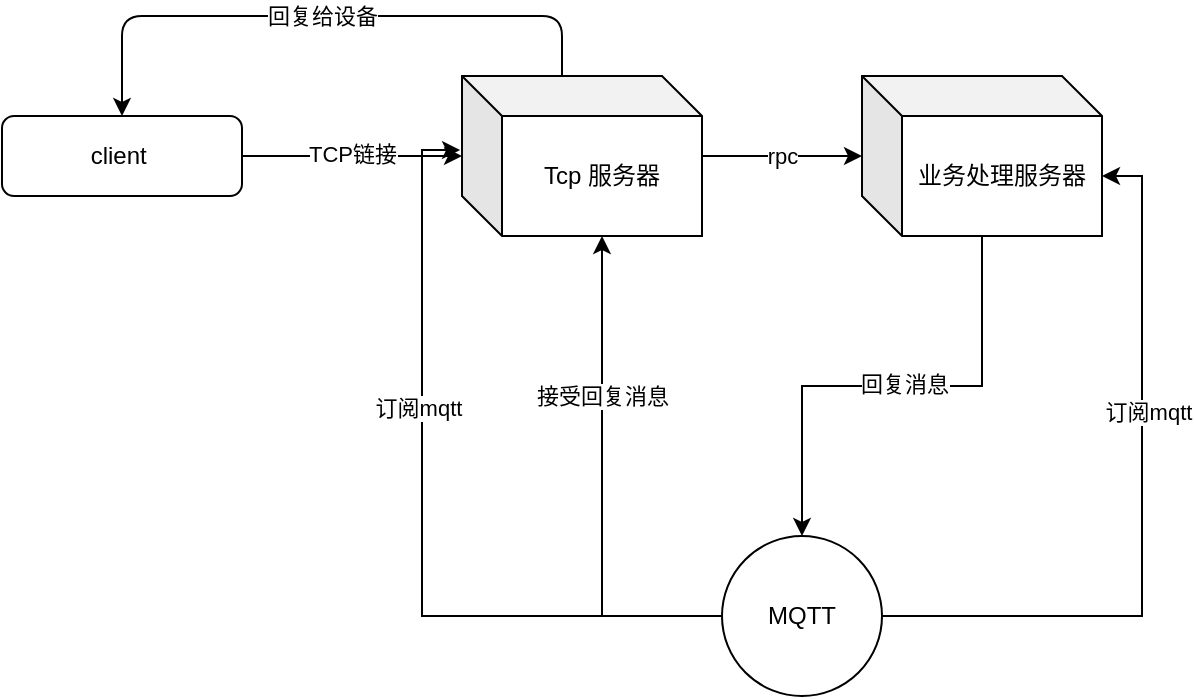<mxfile version="14.6.13" type="device"><diagram id="C5RBs43oDa-KdzZeNtuy" name="Page-1"><mxGraphModel dx="1186" dy="593" grid="1" gridSize="10" guides="1" tooltips="1" connect="1" arrows="1" fold="1" page="1" pageScale="1" pageWidth="827" pageHeight="1169" math="0" shadow="0"><root><mxCell id="WIyWlLk6GJQsqaUBKTNV-0"/><mxCell id="WIyWlLk6GJQsqaUBKTNV-1" parent="WIyWlLk6GJQsqaUBKTNV-0"/><mxCell id="HvgNa3AvK8p4CPYuoXx5-1" style="edgeStyle=orthogonalEdgeStyle;rounded=0;orthogonalLoop=1;jettySize=auto;html=1;" parent="WIyWlLk6GJQsqaUBKTNV-1" source="WIyWlLk6GJQsqaUBKTNV-3" target="HvgNa3AvK8p4CPYuoXx5-0" edge="1"><mxGeometry relative="1" as="geometry"><mxPoint x="220" y="190" as="targetPoint"/></mxGeometry></mxCell><mxCell id="HvgNa3AvK8p4CPYuoXx5-3" value="TCP链接" style="edgeLabel;html=1;align=center;verticalAlign=middle;resizable=0;points=[];" parent="HvgNa3AvK8p4CPYuoXx5-1" vertex="1" connectable="0"><mxGeometry x="-0.011" y="1" relative="1" as="geometry"><mxPoint as="offset"/></mxGeometry></mxCell><mxCell id="WIyWlLk6GJQsqaUBKTNV-3" value="client&amp;nbsp;" style="rounded=1;whiteSpace=wrap;html=1;fontSize=12;glass=0;strokeWidth=1;shadow=0;" parent="WIyWlLk6GJQsqaUBKTNV-1" vertex="1"><mxGeometry x="80" y="170" width="120" height="40" as="geometry"/></mxCell><mxCell id="HvgNa3AvK8p4CPYuoXx5-9" value="rpc" style="edgeStyle=orthogonalEdgeStyle;rounded=0;orthogonalLoop=1;jettySize=auto;html=1;" parent="WIyWlLk6GJQsqaUBKTNV-1" source="HvgNa3AvK8p4CPYuoXx5-0" target="HvgNa3AvK8p4CPYuoXx5-8" edge="1"><mxGeometry relative="1" as="geometry"/></mxCell><mxCell id="HvgNa3AvK8p4CPYuoXx5-0" value="Tcp 服务器" style="shape=cube;whiteSpace=wrap;html=1;boundedLbl=1;backgroundOutline=1;darkOpacity=0.05;darkOpacity2=0.1;" parent="WIyWlLk6GJQsqaUBKTNV-1" vertex="1"><mxGeometry x="310" y="150" width="120" height="80" as="geometry"/></mxCell><mxCell id="HvgNa3AvK8p4CPYuoXx5-10" style="edgeStyle=orthogonalEdgeStyle;rounded=0;orthogonalLoop=1;jettySize=auto;html=1;entryX=-0.008;entryY=0.463;entryDx=0;entryDy=0;entryPerimeter=0;" parent="WIyWlLk6GJQsqaUBKTNV-1" source="HvgNa3AvK8p4CPYuoXx5-4" target="HvgNa3AvK8p4CPYuoXx5-0" edge="1"><mxGeometry relative="1" as="geometry"/></mxCell><mxCell id="HvgNa3AvK8p4CPYuoXx5-13" value="订阅mqtt" style="edgeLabel;html=1;align=center;verticalAlign=middle;resizable=0;points=[];" parent="HvgNa3AvK8p4CPYuoXx5-10" vertex="1" connectable="0"><mxGeometry x="0.267" y="2" relative="1" as="geometry"><mxPoint as="offset"/></mxGeometry></mxCell><mxCell id="HvgNa3AvK8p4CPYuoXx5-11" style="edgeStyle=orthogonalEdgeStyle;rounded=0;orthogonalLoop=1;jettySize=auto;html=1;entryX=0;entryY=0;entryDx=120;entryDy=50;entryPerimeter=0;exitX=1;exitY=0.5;exitDx=0;exitDy=0;" parent="WIyWlLk6GJQsqaUBKTNV-1" source="HvgNa3AvK8p4CPYuoXx5-4" target="HvgNa3AvK8p4CPYuoXx5-8" edge="1"><mxGeometry relative="1" as="geometry"><mxPoint x="540" y="410" as="targetPoint"/></mxGeometry></mxCell><mxCell id="HvgNa3AvK8p4CPYuoXx5-12" value="订阅mqtt" style="edgeLabel;html=1;align=center;verticalAlign=middle;resizable=0;points=[];" parent="HvgNa3AvK8p4CPYuoXx5-11" vertex="1" connectable="0"><mxGeometry x="0.258" y="-3" relative="1" as="geometry"><mxPoint as="offset"/></mxGeometry></mxCell><mxCell id="HvgNa3AvK8p4CPYuoXx5-17" style="edgeStyle=orthogonalEdgeStyle;rounded=0;orthogonalLoop=1;jettySize=auto;html=1;entryX=0;entryY=0;entryDx=70;entryDy=80;entryPerimeter=0;" parent="WIyWlLk6GJQsqaUBKTNV-1" source="HvgNa3AvK8p4CPYuoXx5-4" target="HvgNa3AvK8p4CPYuoXx5-0" edge="1"><mxGeometry relative="1" as="geometry"/></mxCell><mxCell id="HvgNa3AvK8p4CPYuoXx5-18" value="接受回复消息" style="edgeLabel;html=1;align=center;verticalAlign=middle;resizable=0;points=[];" parent="HvgNa3AvK8p4CPYuoXx5-17" vertex="1" connectable="0"><mxGeometry x="0.36" relative="1" as="geometry"><mxPoint as="offset"/></mxGeometry></mxCell><mxCell id="HvgNa3AvK8p4CPYuoXx5-4" value="MQTT" style="ellipse;whiteSpace=wrap;html=1;aspect=fixed;" parent="WIyWlLk6GJQsqaUBKTNV-1" vertex="1"><mxGeometry x="440" y="380" width="80" height="80" as="geometry"/></mxCell><mxCell id="HvgNa3AvK8p4CPYuoXx5-14" style="edgeStyle=orthogonalEdgeStyle;rounded=0;orthogonalLoop=1;jettySize=auto;html=1;" parent="WIyWlLk6GJQsqaUBKTNV-1" source="HvgNa3AvK8p4CPYuoXx5-8" target="HvgNa3AvK8p4CPYuoXx5-4" edge="1"><mxGeometry relative="1" as="geometry"/></mxCell><mxCell id="HvgNa3AvK8p4CPYuoXx5-16" value="回复消息" style="edgeLabel;html=1;align=center;verticalAlign=middle;resizable=0;points=[];" parent="HvgNa3AvK8p4CPYuoXx5-14" vertex="1" connectable="0"><mxGeometry x="-0.05" y="-1" relative="1" as="geometry"><mxPoint as="offset"/></mxGeometry></mxCell><mxCell id="HvgNa3AvK8p4CPYuoXx5-8" value="业务处理服务器" style="shape=cube;whiteSpace=wrap;html=1;boundedLbl=1;backgroundOutline=1;darkOpacity=0.05;darkOpacity2=0.1;" parent="WIyWlLk6GJQsqaUBKTNV-1" vertex="1"><mxGeometry x="510" y="150" width="120" height="80" as="geometry"/></mxCell><mxCell id="HvgNa3AvK8p4CPYuoXx5-25" value="回复给设备" style="edgeStyle=segmentEdgeStyle;endArrow=classic;html=1;exitX=0;exitY=0;exitDx=50;exitDy=0;exitPerimeter=0;" parent="WIyWlLk6GJQsqaUBKTNV-1" source="HvgNa3AvK8p4CPYuoXx5-0" target="WIyWlLk6GJQsqaUBKTNV-3" edge="1"><mxGeometry width="50" height="50" relative="1" as="geometry"><mxPoint x="370" y="320" as="sourcePoint"/><mxPoint x="420" y="270" as="targetPoint"/><Array as="points"><mxPoint x="360" y="120"/><mxPoint x="140" y="120"/></Array></mxGeometry></mxCell></root></mxGraphModel></diagram></mxfile>